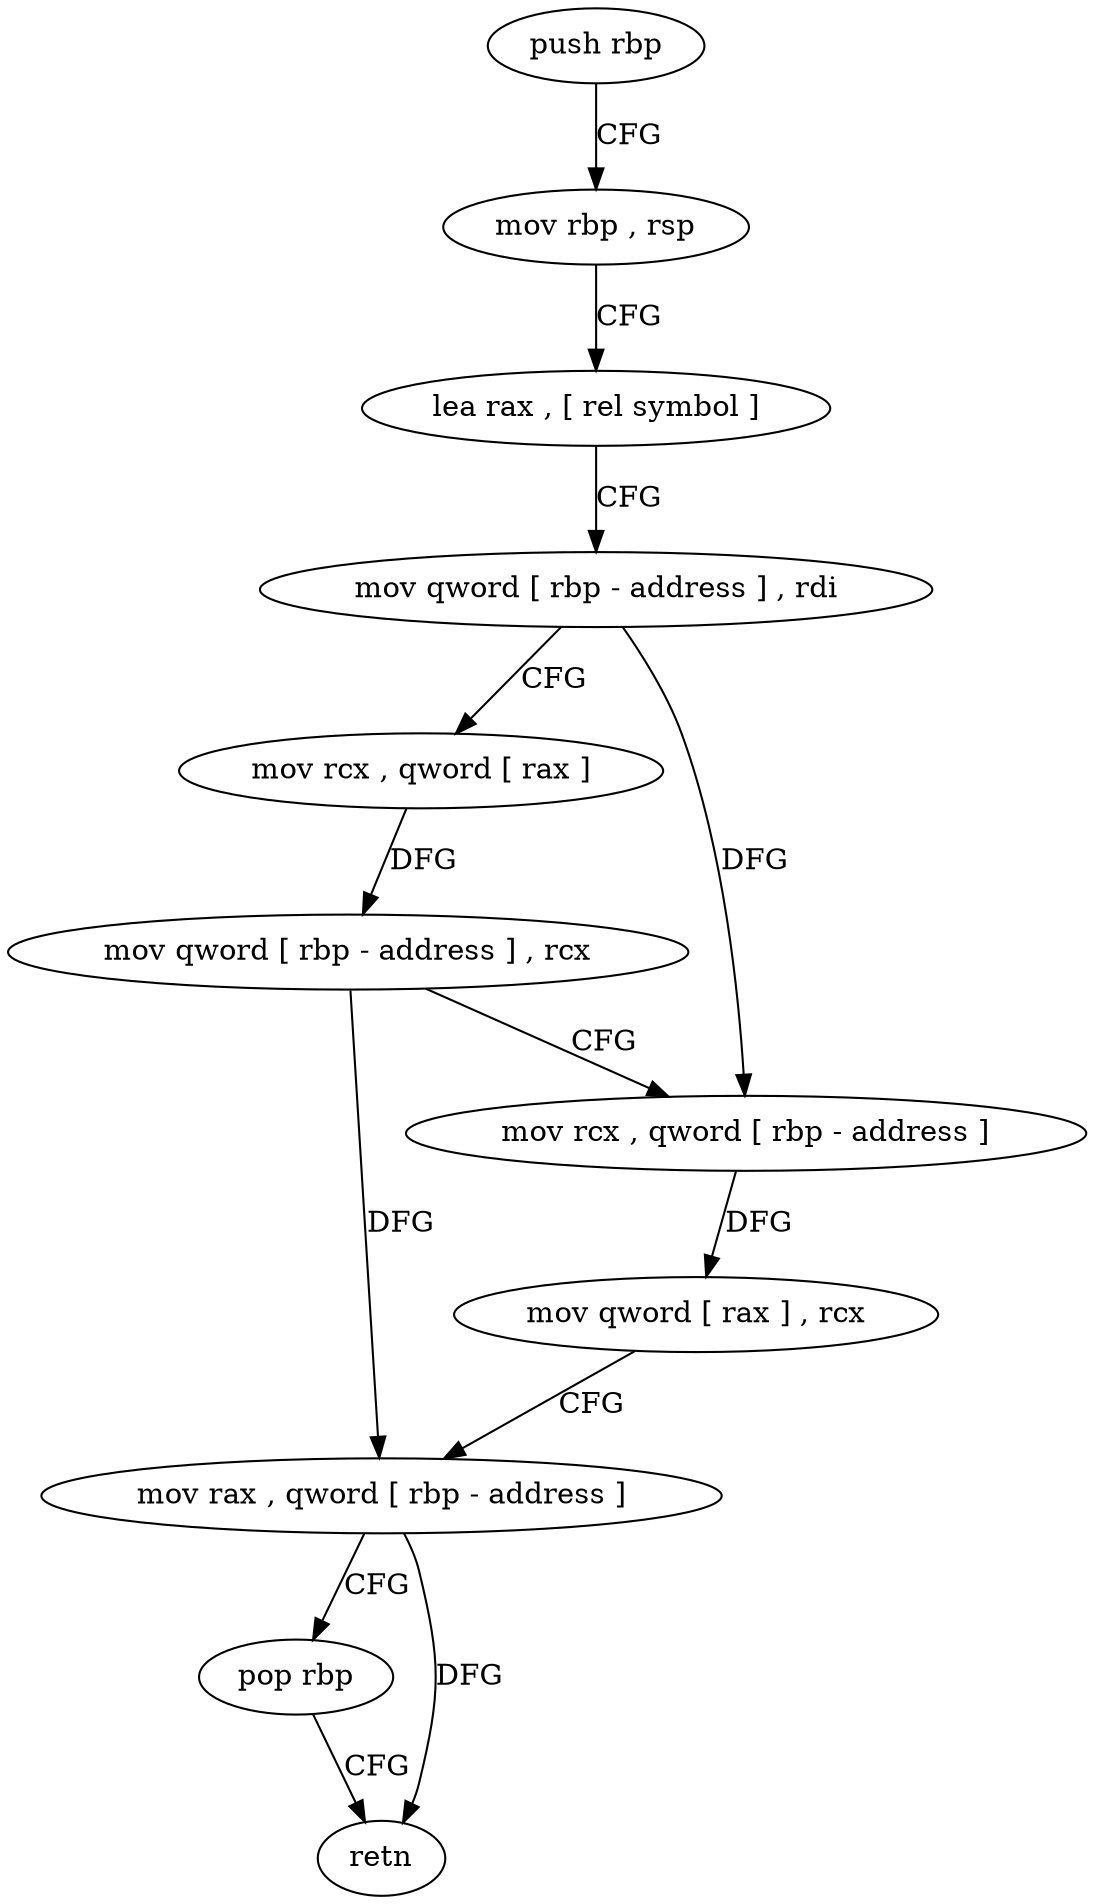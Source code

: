 digraph "func" {
"4239136" [label = "push rbp" ]
"4239137" [label = "mov rbp , rsp" ]
"4239140" [label = "lea rax , [ rel symbol ]" ]
"4239147" [label = "mov qword [ rbp - address ] , rdi" ]
"4239151" [label = "mov rcx , qword [ rax ]" ]
"4239154" [label = "mov qword [ rbp - address ] , rcx" ]
"4239158" [label = "mov rcx , qword [ rbp - address ]" ]
"4239162" [label = "mov qword [ rax ] , rcx" ]
"4239165" [label = "mov rax , qword [ rbp - address ]" ]
"4239169" [label = "pop rbp" ]
"4239170" [label = "retn" ]
"4239136" -> "4239137" [ label = "CFG" ]
"4239137" -> "4239140" [ label = "CFG" ]
"4239140" -> "4239147" [ label = "CFG" ]
"4239147" -> "4239151" [ label = "CFG" ]
"4239147" -> "4239158" [ label = "DFG" ]
"4239151" -> "4239154" [ label = "DFG" ]
"4239154" -> "4239158" [ label = "CFG" ]
"4239154" -> "4239165" [ label = "DFG" ]
"4239158" -> "4239162" [ label = "DFG" ]
"4239162" -> "4239165" [ label = "CFG" ]
"4239165" -> "4239169" [ label = "CFG" ]
"4239165" -> "4239170" [ label = "DFG" ]
"4239169" -> "4239170" [ label = "CFG" ]
}
